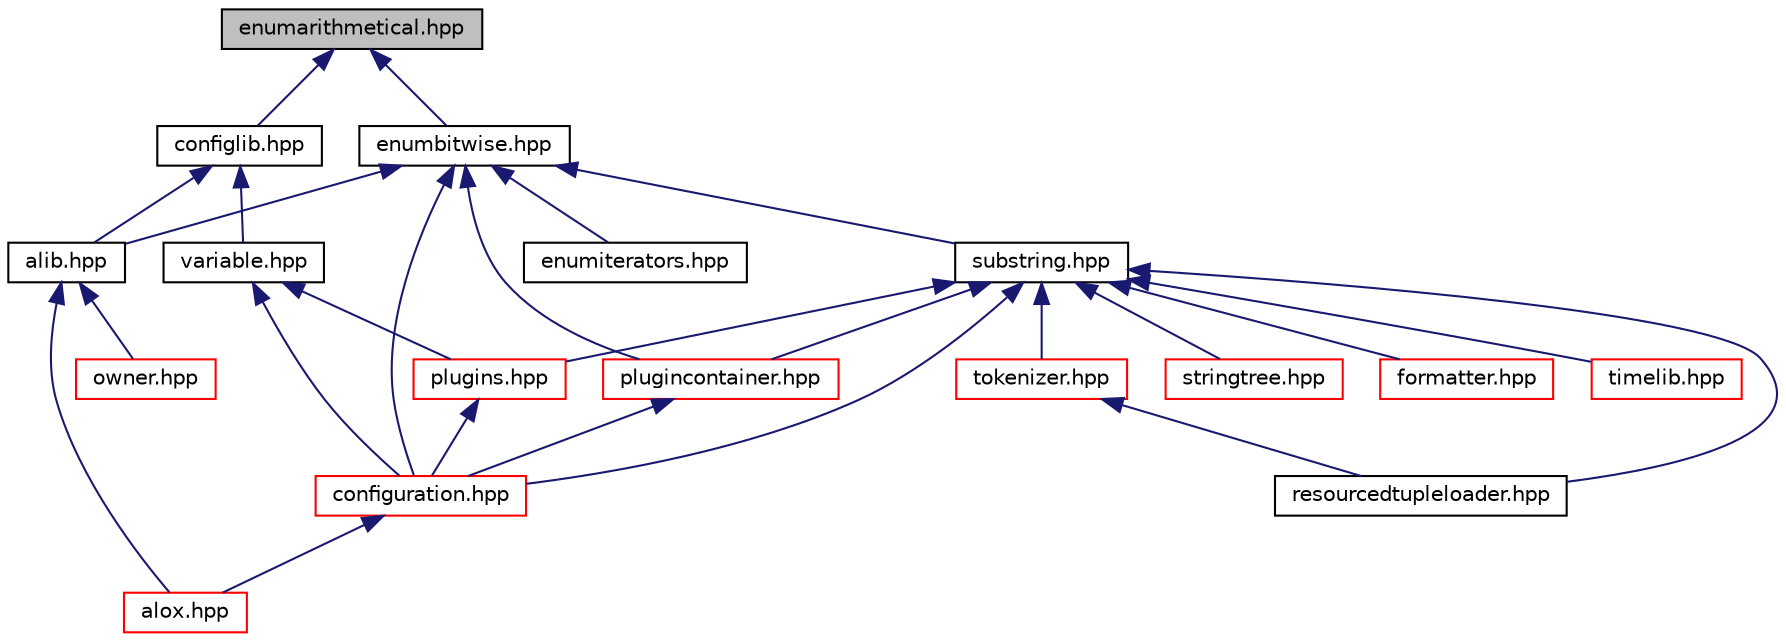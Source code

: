 digraph "enumarithmetical.hpp"
{
  edge [fontname="Helvetica",fontsize="10",labelfontname="Helvetica",labelfontsize="10"];
  node [fontname="Helvetica",fontsize="10",shape=record];
  Node1 [label="enumarithmetical.hpp",height=0.2,width=0.4,color="black", fillcolor="grey75", style="filled", fontcolor="black"];
  Node1 -> Node2 [dir="back",color="midnightblue",fontsize="10",style="solid",fontname="Helvetica"];
  Node2 [label="configlib.hpp",height=0.2,width=0.4,color="black", fillcolor="white", style="filled",URL="$configlib_8hpp.html"];
  Node2 -> Node3 [dir="back",color="midnightblue",fontsize="10",style="solid",fontname="Helvetica"];
  Node3 [label="alib.hpp",height=0.2,width=0.4,color="black", fillcolor="white", style="filled",URL="$alib_8hpp.html"];
  Node3 -> Node4 [dir="back",color="midnightblue",fontsize="10",style="solid",fontname="Helvetica"];
  Node4 [label="alox.hpp",height=0.2,width=0.4,color="red", fillcolor="white", style="filled",URL="$alox_2alox_8hpp.html"];
  Node3 -> Node22 [dir="back",color="midnightblue",fontsize="10",style="solid",fontname="Helvetica"];
  Node22 [label="owner.hpp",height=0.2,width=0.4,color="red", fillcolor="white", style="filled",URL="$owner_8hpp.html"];
  Node2 -> Node47 [dir="back",color="midnightblue",fontsize="10",style="solid",fontname="Helvetica"];
  Node47 [label="variable.hpp",height=0.2,width=0.4,color="black", fillcolor="white", style="filled",URL="$variable_8hpp.html"];
  Node47 -> Node25 [dir="back",color="midnightblue",fontsize="10",style="solid",fontname="Helvetica"];
  Node25 [label="configuration.hpp",height=0.2,width=0.4,color="red", fillcolor="white", style="filled",URL="$configuration_8hpp.html"];
  Node25 -> Node4 [dir="back",color="midnightblue",fontsize="10",style="solid",fontname="Helvetica"];
  Node47 -> Node48 [dir="back",color="midnightblue",fontsize="10",style="solid",fontname="Helvetica"];
  Node48 [label="plugins.hpp",height=0.2,width=0.4,color="red", fillcolor="white", style="filled",URL="$plugins_8hpp.html"];
  Node48 -> Node25 [dir="back",color="midnightblue",fontsize="10",style="solid",fontname="Helvetica"];
  Node1 -> Node52 [dir="back",color="midnightblue",fontsize="10",style="solid",fontname="Helvetica"];
  Node52 [label="enumbitwise.hpp",height=0.2,width=0.4,color="black", fillcolor="white", style="filled",URL="$enumbitwise_8hpp.html"];
  Node52 -> Node3 [dir="back",color="midnightblue",fontsize="10",style="solid",fontname="Helvetica"];
  Node52 -> Node25 [dir="back",color="midnightblue",fontsize="10",style="solid",fontname="Helvetica"];
  Node52 -> Node53 [dir="back",color="midnightblue",fontsize="10",style="solid",fontname="Helvetica"];
  Node53 [label="enumiterators.hpp",height=0.2,width=0.4,color="black", fillcolor="white", style="filled",URL="$enumiterators_8hpp.html"];
  Node52 -> Node54 [dir="back",color="midnightblue",fontsize="10",style="solid",fontname="Helvetica"];
  Node54 [label="substring.hpp",height=0.2,width=0.4,color="black", fillcolor="white", style="filled",URL="$substring_8hpp.html"];
  Node54 -> Node25 [dir="back",color="midnightblue",fontsize="10",style="solid",fontname="Helvetica"];
  Node54 -> Node48 [dir="back",color="midnightblue",fontsize="10",style="solid",fontname="Helvetica"];
  Node54 -> Node55 [dir="back",color="midnightblue",fontsize="10",style="solid",fontname="Helvetica"];
  Node55 [label="resourcedtupleloader.hpp",height=0.2,width=0.4,color="black", fillcolor="white", style="filled",URL="$resourcedtupleloader_8hpp.html"];
  Node54 -> Node35 [dir="back",color="midnightblue",fontsize="10",style="solid",fontname="Helvetica"];
  Node35 [label="formatter.hpp",height=0.2,width=0.4,color="red", fillcolor="white", style="filled",URL="$formatter_8hpp.html"];
  Node54 -> Node56 [dir="back",color="midnightblue",fontsize="10",style="solid",fontname="Helvetica"];
  Node56 [label="tokenizer.hpp",height=0.2,width=0.4,color="red", fillcolor="white", style="filled",URL="$tokenizer_8hpp.html"];
  Node56 -> Node55 [dir="back",color="midnightblue",fontsize="10",style="solid",fontname="Helvetica"];
  Node54 -> Node57 [dir="back",color="midnightblue",fontsize="10",style="solid",fontname="Helvetica"];
  Node57 [label="timelib.hpp",height=0.2,width=0.4,color="red", fillcolor="white", style="filled",URL="$timelib_8hpp.html"];
  Node54 -> Node46 [dir="back",color="midnightblue",fontsize="10",style="solid",fontname="Helvetica"];
  Node46 [label="plugincontainer.hpp",height=0.2,width=0.4,color="red", fillcolor="white", style="filled",URL="$plugincontainer_8hpp.html"];
  Node46 -> Node25 [dir="back",color="midnightblue",fontsize="10",style="solid",fontname="Helvetica"];
  Node54 -> Node65 [dir="back",color="midnightblue",fontsize="10",style="solid",fontname="Helvetica"];
  Node65 [label="stringtree.hpp",height=0.2,width=0.4,color="red", fillcolor="white", style="filled",URL="$stringtree_8hpp.html"];
  Node52 -> Node46 [dir="back",color="midnightblue",fontsize="10",style="solid",fontname="Helvetica"];
}
